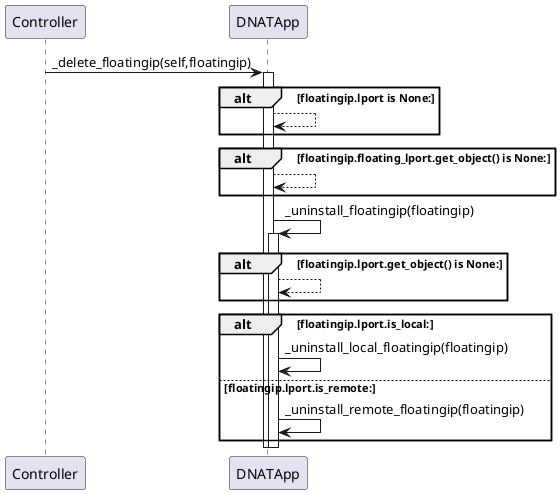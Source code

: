 
@startuml floating ip deleted
Controller->DNATApp:_delete_floatingip(self,floatingip)
activate DNATApp
alt floatingip.lport is None:
    DNATApp-->DNATApp:
end
'  FIXME lport in self.db_store
alt floatingip.floating_lport.get_object() is None:
    DNATApp-->DNATApp:
end
DNATApp->DNATApp:_uninstall_floatingip(floatingip)
activate DNATApp
' # In case the VM was deleted, the nova port is removed. (Actually the
'         # floating port was also uninstalled), we should just return in that
'         # case.

' # FIXME lport in self.db_store
alt floatingip.lport.get_object() is None:
    DNATApp-->DNATApp:
end
alt floatingip.lport.is_local:
    DNATApp->DNATApp:_uninstall_local_floatingip(floatingip)
else floatingip.lport.is_remote:
    DNATApp->DNATApp:_uninstall_remote_floatingip(floatingip)
end
deactivate
deactivate
@enduml
